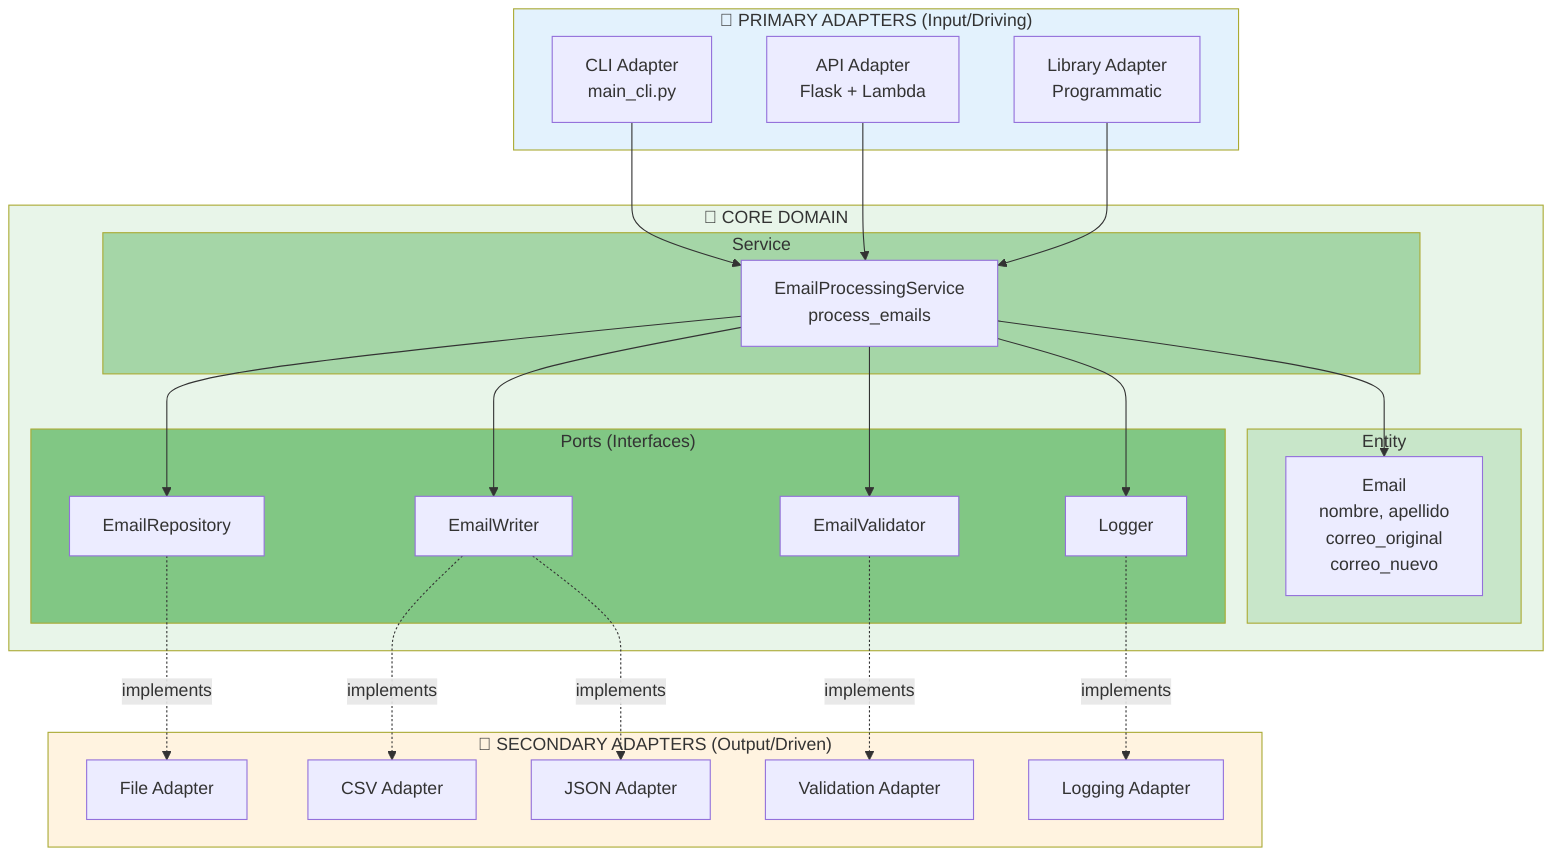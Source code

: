 graph TB
    subgraph PRIMARY["🎯 PRIMARY ADAPTERS (Input/Driving)"]
        CLI_A[CLI Adapter<br/>main_cli.py]
        API_A[API Adapter<br/>Flask + Lambda]
        LIB_A[Library Adapter<br/>Programmatic]
    end

    subgraph DOMAIN["💎 CORE DOMAIN"]
        subgraph ENTITY["Entity"]
            EMAIL[Email<br/>nombre, apellido<br/>correo_original<br/>correo_nuevo]
        end
        
        subgraph SERVICE["Service"]
            SVC[EmailProcessingService<br/>process_emails]
        end
        
        subgraph PORTS["Ports (Interfaces)"]
            P1[EmailRepository]
            P2[EmailWriter]
            P3[EmailValidator]
            P4[Logger]
        end
    end

    subgraph SECONDARY["🔌 SECONDARY ADAPTERS (Output/Driven)"]
        FILE_A[File Adapter]
        CSV_A[CSV Adapter]
        JSON_A[JSON Adapter]
        VAL_A[Validation Adapter]
        LOG_A[Logging Adapter]
    end

    CLI_A --> SVC
    API_A --> SVC
    LIB_A --> SVC

    SVC --> EMAIL
    SVC --> P1
    SVC --> P2
    SVC --> P3
    SVC --> P4

    P1 -.implements.-> FILE_A
    P2 -.implements.-> CSV_A
    P2 -.implements.-> JSON_A
    P3 -.implements.-> VAL_A
    P4 -.implements.-> LOG_A

    style PRIMARY fill:#e3f2fd
    style DOMAIN fill:#e8f5e9
    style ENTITY fill:#c8e6c9
    style SERVICE fill:#a5d6a7
    style PORTS fill:#81c784
    style SECONDARY fill:#fff3e0